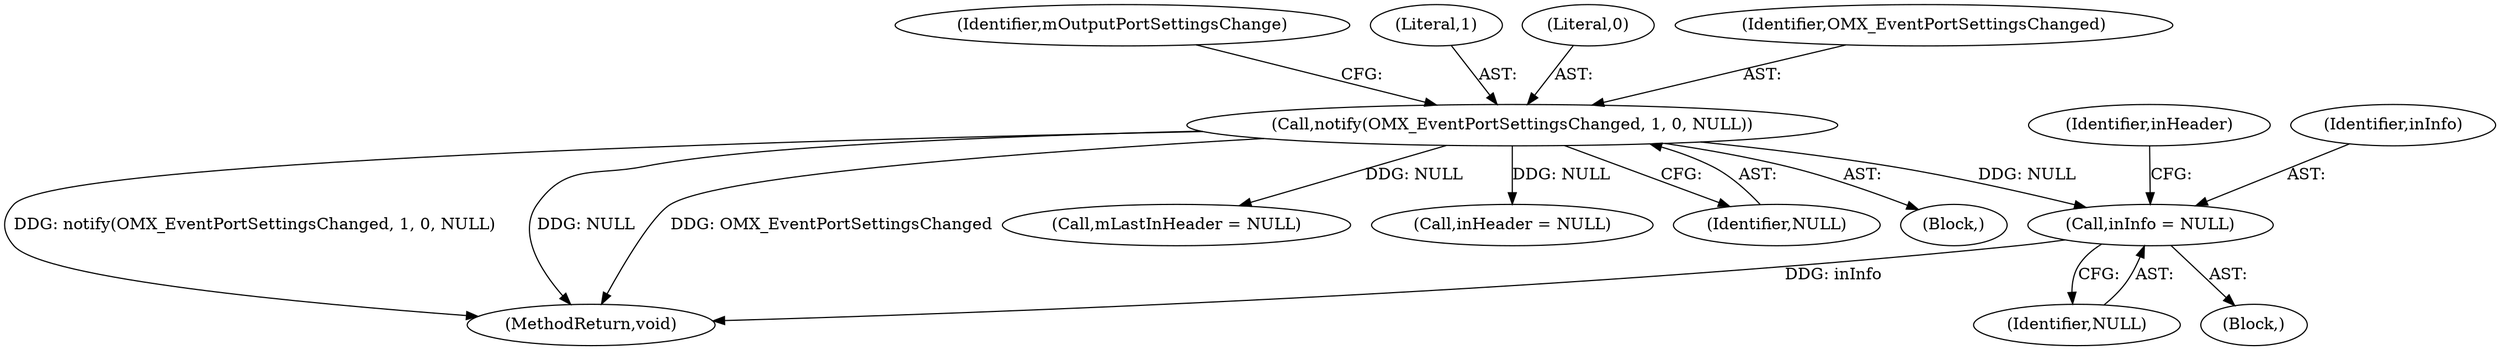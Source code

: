 digraph "0_Android_8e438e153f661e9df8db0ac41d587e940352df06@pointer" {
"1000829" [label="(Call,inInfo = NULL)"];
"1000800" [label="(Call,notify(OMX_EventPortSettingsChanged, 1, 0, NULL))"];
"1000789" [label="(Block,)"];
"1000806" [label="(Identifier,mOutputPortSettingsChange)"];
"1001437" [label="(MethodReturn,void)"];
"1000826" [label="(Call,mLastInHeader = NULL)"];
"1000834" [label="(Call,inHeader = NULL)"];
"1000804" [label="(Identifier,NULL)"];
"1000829" [label="(Call,inInfo = NULL)"];
"1000833" [label="(Identifier,inHeader)"];
"1000830" [label="(Identifier,inInfo)"];
"1000802" [label="(Literal,1)"];
"1000803" [label="(Literal,0)"];
"1000831" [label="(Identifier,NULL)"];
"1000816" [label="(Block,)"];
"1000800" [label="(Call,notify(OMX_EventPortSettingsChanged, 1, 0, NULL))"];
"1000801" [label="(Identifier,OMX_EventPortSettingsChanged)"];
"1000829" -> "1000816"  [label="AST: "];
"1000829" -> "1000831"  [label="CFG: "];
"1000830" -> "1000829"  [label="AST: "];
"1000831" -> "1000829"  [label="AST: "];
"1000833" -> "1000829"  [label="CFG: "];
"1000829" -> "1001437"  [label="DDG: inInfo"];
"1000800" -> "1000829"  [label="DDG: NULL"];
"1000800" -> "1000789"  [label="AST: "];
"1000800" -> "1000804"  [label="CFG: "];
"1000801" -> "1000800"  [label="AST: "];
"1000802" -> "1000800"  [label="AST: "];
"1000803" -> "1000800"  [label="AST: "];
"1000804" -> "1000800"  [label="AST: "];
"1000806" -> "1000800"  [label="CFG: "];
"1000800" -> "1001437"  [label="DDG: notify(OMX_EventPortSettingsChanged, 1, 0, NULL)"];
"1000800" -> "1001437"  [label="DDG: NULL"];
"1000800" -> "1001437"  [label="DDG: OMX_EventPortSettingsChanged"];
"1000800" -> "1000826"  [label="DDG: NULL"];
"1000800" -> "1000834"  [label="DDG: NULL"];
}
